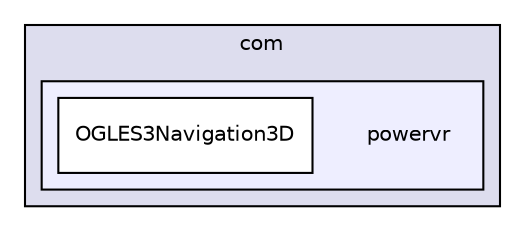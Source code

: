 digraph "PVR/SDK_3.4/Examples/Advanced/Navigation3D/OGLES3/Build/Android/src/com/powervr" {
  compound=true
  node [ fontsize="10", fontname="Helvetica"];
  edge [ labelfontsize="10", labelfontname="Helvetica"];
  subgraph clusterdir_6559d11d808ba4195199af20146735b1 {
    graph [ bgcolor="#ddddee", pencolor="black", label="com" fontname="Helvetica", fontsize="10", URL="dir_6559d11d808ba4195199af20146735b1.html"]
  subgraph clusterdir_564c0a795868b5bab0e9378779f51e10 {
    graph [ bgcolor="#eeeeff", pencolor="black", label="" URL="dir_564c0a795868b5bab0e9378779f51e10.html"];
    dir_564c0a795868b5bab0e9378779f51e10 [shape=plaintext label="powervr"];
    dir_44321897cbe7ee4e24249aa2ff520037 [shape=box label="OGLES3Navigation3D" color="black" fillcolor="white" style="filled" URL="dir_44321897cbe7ee4e24249aa2ff520037.html"];
  }
  }
}
